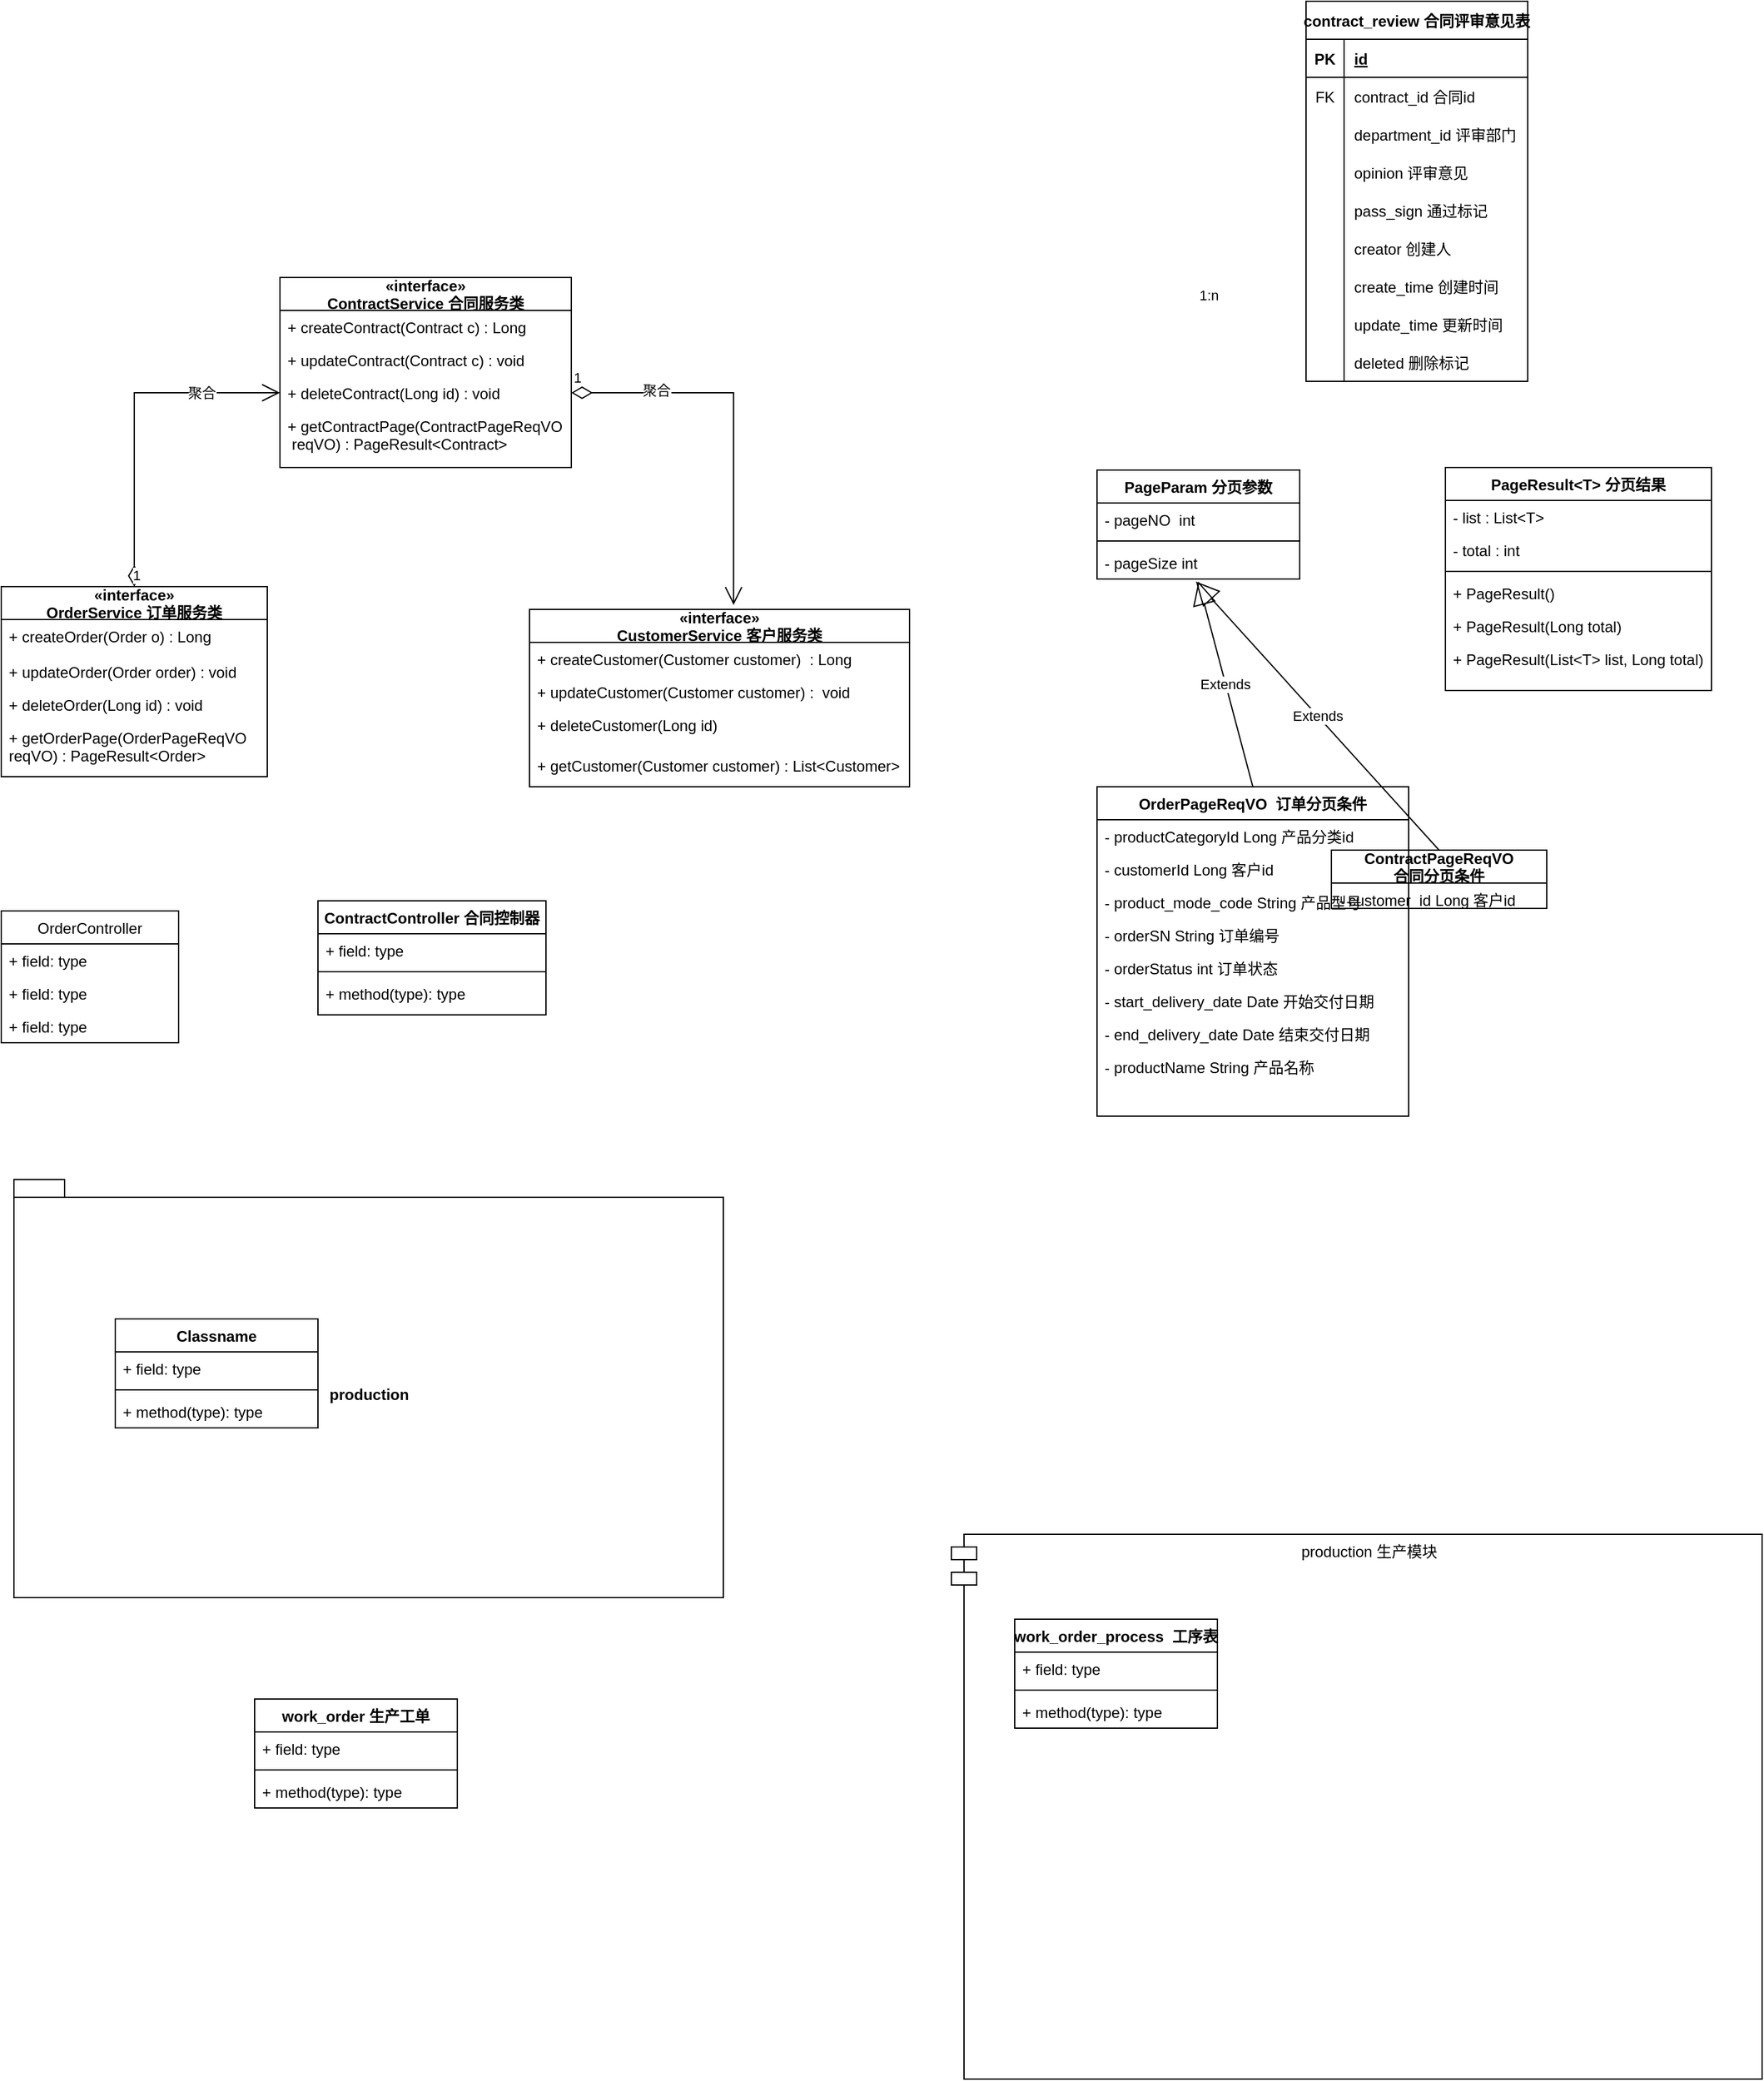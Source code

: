 <mxfile version="18.0.3" type="github">
  <diagram id="C5RBs43oDa-KdzZeNtuy" name="Page-1">
    <mxGraphModel dx="1422" dy="1875" grid="1" gridSize="10" guides="1" tooltips="1" connect="1" arrows="1" fold="1" page="1" pageScale="1" pageWidth="827" pageHeight="1169" math="0" shadow="0">
      <root>
        <mxCell id="WIyWlLk6GJQsqaUBKTNV-0" />
        <mxCell id="WIyWlLk6GJQsqaUBKTNV-1" parent="WIyWlLk6GJQsqaUBKTNV-0" />
        <mxCell id="YY6VJkAt92vqZQemVGtr-8" value="«interface»&#xa;OrderService 订单服务类" style="swimlane;fontStyle=1;childLayout=stackLayout;horizontal=1;startSize=26;fillColor=none;horizontalStack=0;resizeParent=1;resizeParentMax=0;resizeLast=0;collapsible=1;marginBottom=0;" parent="WIyWlLk6GJQsqaUBKTNV-1" vertex="1">
          <mxGeometry x="140" y="282" width="210" height="150" as="geometry" />
        </mxCell>
        <mxCell id="YY6VJkAt92vqZQemVGtr-11" value="+ createOrder(Order o) : Long" style="text;strokeColor=none;fillColor=none;align=left;verticalAlign=top;spacingLeft=4;spacingRight=4;overflow=hidden;rotatable=0;points=[[0,0.5],[1,0.5]];portConstraint=eastwest;" parent="YY6VJkAt92vqZQemVGtr-8" vertex="1">
          <mxGeometry y="26" width="210" height="28" as="geometry" />
        </mxCell>
        <mxCell id="YY6VJkAt92vqZQemVGtr-53" value="+ updateOrder(Order order) : void" style="text;strokeColor=none;fillColor=none;align=left;verticalAlign=top;spacingLeft=4;spacingRight=4;overflow=hidden;rotatable=0;points=[[0,0.5],[1,0.5]];portConstraint=eastwest;" parent="YY6VJkAt92vqZQemVGtr-8" vertex="1">
          <mxGeometry y="54" width="210" height="26" as="geometry" />
        </mxCell>
        <mxCell id="YY6VJkAt92vqZQemVGtr-56" value="+ deleteOrder(Long id) : void" style="text;strokeColor=none;fillColor=none;align=left;verticalAlign=top;spacingLeft=4;spacingRight=4;overflow=hidden;rotatable=0;points=[[0,0.5],[1,0.5]];portConstraint=eastwest;" parent="YY6VJkAt92vqZQemVGtr-8" vertex="1">
          <mxGeometry y="80" width="210" height="26" as="geometry" />
        </mxCell>
        <mxCell id="YY6VJkAt92vqZQemVGtr-66" value="+ getOrderPage(OrderPageReqVO &#xa;reqVO) : PageResult&lt;Order&gt;" style="text;strokeColor=none;fillColor=none;align=left;verticalAlign=top;spacingLeft=4;spacingRight=4;overflow=hidden;rotatable=0;points=[[0,0.5],[1,0.5]];portConstraint=eastwest;" parent="YY6VJkAt92vqZQemVGtr-8" vertex="1">
          <mxGeometry y="106" width="210" height="44" as="geometry" />
        </mxCell>
        <mxCell id="YY6VJkAt92vqZQemVGtr-28" value="PageParam 分页参数" style="swimlane;fontStyle=1;align=center;verticalAlign=top;childLayout=stackLayout;horizontal=1;startSize=26;horizontalStack=0;resizeParent=1;resizeParentMax=0;resizeLast=0;collapsible=1;marginBottom=0;" parent="WIyWlLk6GJQsqaUBKTNV-1" vertex="1">
          <mxGeometry x="1005" y="190" width="160" height="86" as="geometry" />
        </mxCell>
        <mxCell id="YY6VJkAt92vqZQemVGtr-29" value="- pageNO  int" style="text;strokeColor=none;fillColor=none;align=left;verticalAlign=top;spacingLeft=4;spacingRight=4;overflow=hidden;rotatable=0;points=[[0,0.5],[1,0.5]];portConstraint=eastwest;" parent="YY6VJkAt92vqZQemVGtr-28" vertex="1">
          <mxGeometry y="26" width="160" height="26" as="geometry" />
        </mxCell>
        <mxCell id="YY6VJkAt92vqZQemVGtr-30" value="" style="line;strokeWidth=1;fillColor=none;align=left;verticalAlign=middle;spacingTop=-1;spacingLeft=3;spacingRight=3;rotatable=0;labelPosition=right;points=[];portConstraint=eastwest;" parent="YY6VJkAt92vqZQemVGtr-28" vertex="1">
          <mxGeometry y="52" width="160" height="8" as="geometry" />
        </mxCell>
        <mxCell id="YY6VJkAt92vqZQemVGtr-31" value="- pageSize int" style="text;strokeColor=none;fillColor=none;align=left;verticalAlign=top;spacingLeft=4;spacingRight=4;overflow=hidden;rotatable=0;points=[[0,0.5],[1,0.5]];portConstraint=eastwest;" parent="YY6VJkAt92vqZQemVGtr-28" vertex="1">
          <mxGeometry y="60" width="160" height="26" as="geometry" />
        </mxCell>
        <mxCell id="YY6VJkAt92vqZQemVGtr-34" value="" style="text;strokeColor=none;fillColor=none;align=left;verticalAlign=middle;spacingTop=-1;spacingLeft=4;spacingRight=4;rotatable=0;labelPosition=right;points=[];portConstraint=eastwest;" parent="WIyWlLk6GJQsqaUBKTNV-1" vertex="1">
          <mxGeometry x="950" y="350" width="20" height="14" as="geometry" />
        </mxCell>
        <mxCell id="YY6VJkAt92vqZQemVGtr-62" value="«interface»&#xa;ContractService 合同服务类" style="swimlane;fontStyle=1;childLayout=stackLayout;horizontal=1;startSize=26;fillColor=none;horizontalStack=0;resizeParent=1;resizeParentMax=0;resizeLast=0;collapsible=1;marginBottom=0;" parent="WIyWlLk6GJQsqaUBKTNV-1" vertex="1">
          <mxGeometry x="360" y="38" width="230" height="150" as="geometry" />
        </mxCell>
        <mxCell id="YY6VJkAt92vqZQemVGtr-63" value="+ createContract(Contract c) : Long" style="text;strokeColor=none;fillColor=none;align=left;verticalAlign=top;spacingLeft=4;spacingRight=4;overflow=hidden;rotatable=0;points=[[0,0.5],[1,0.5]];portConstraint=eastwest;" parent="YY6VJkAt92vqZQemVGtr-62" vertex="1">
          <mxGeometry y="26" width="230" height="26" as="geometry" />
        </mxCell>
        <mxCell id="YY6VJkAt92vqZQemVGtr-64" value="+ updateContract(Contract c) : void" style="text;strokeColor=none;fillColor=none;align=left;verticalAlign=top;spacingLeft=4;spacingRight=4;overflow=hidden;rotatable=0;points=[[0,0.5],[1,0.5]];portConstraint=eastwest;" parent="YY6VJkAt92vqZQemVGtr-62" vertex="1">
          <mxGeometry y="52" width="230" height="26" as="geometry" />
        </mxCell>
        <mxCell id="YY6VJkAt92vqZQemVGtr-101" value="+ deleteContract(Long id) : void" style="text;strokeColor=none;fillColor=none;align=left;verticalAlign=top;spacingLeft=4;spacingRight=4;overflow=hidden;rotatable=0;points=[[0,0.5],[1,0.5]];portConstraint=eastwest;" parent="YY6VJkAt92vqZQemVGtr-62" vertex="1">
          <mxGeometry y="78" width="230" height="26" as="geometry" />
        </mxCell>
        <mxCell id="YY6VJkAt92vqZQemVGtr-65" value="+ getContractPage(ContractPageReqVO&#xa; reqVO) : PageResult&lt;Contract&gt;" style="text;strokeColor=none;fillColor=none;align=left;verticalAlign=top;spacingLeft=4;spacingRight=4;overflow=hidden;rotatable=0;points=[[0,0.5],[1,0.5]];portConstraint=eastwest;" parent="YY6VJkAt92vqZQemVGtr-62" vertex="1">
          <mxGeometry y="104" width="230" height="46" as="geometry" />
        </mxCell>
        <mxCell id="YY6VJkAt92vqZQemVGtr-67" value="OrderPageReqVO  订单分页条件" style="swimlane;fontStyle=1;childLayout=stackLayout;horizontal=1;startSize=26;fillColor=none;horizontalStack=0;resizeParent=1;resizeParentMax=0;resizeLast=0;collapsible=1;marginBottom=0;" parent="WIyWlLk6GJQsqaUBKTNV-1" vertex="1">
          <mxGeometry x="1005" y="440" width="246" height="260" as="geometry" />
        </mxCell>
        <mxCell id="YY6VJkAt92vqZQemVGtr-68" value="- productCategoryId Long 产品分类id" style="text;strokeColor=none;fillColor=none;align=left;verticalAlign=top;spacingLeft=4;spacingRight=4;overflow=hidden;rotatable=0;points=[[0,0.5],[1,0.5]];portConstraint=eastwest;" parent="YY6VJkAt92vqZQemVGtr-67" vertex="1">
          <mxGeometry y="26" width="246" height="26" as="geometry" />
        </mxCell>
        <mxCell id="YY6VJkAt92vqZQemVGtr-69" value="- customerId Long 客户id" style="text;strokeColor=none;fillColor=none;align=left;verticalAlign=top;spacingLeft=4;spacingRight=4;overflow=hidden;rotatable=0;points=[[0,0.5],[1,0.5]];portConstraint=eastwest;" parent="YY6VJkAt92vqZQemVGtr-67" vertex="1">
          <mxGeometry y="52" width="246" height="26" as="geometry" />
        </mxCell>
        <mxCell id="YY6VJkAt92vqZQemVGtr-73" value="- product_mode_code String 产品型号" style="text;strokeColor=none;fillColor=none;align=left;verticalAlign=top;spacingLeft=4;spacingRight=4;overflow=hidden;rotatable=0;points=[[0,0.5],[1,0.5]];portConstraint=eastwest;" parent="YY6VJkAt92vqZQemVGtr-67" vertex="1">
          <mxGeometry y="78" width="246" height="26" as="geometry" />
        </mxCell>
        <mxCell id="YY6VJkAt92vqZQemVGtr-74" value="- orderSN String 订单编号" style="text;strokeColor=none;fillColor=none;align=left;verticalAlign=top;spacingLeft=4;spacingRight=4;overflow=hidden;rotatable=0;points=[[0,0.5],[1,0.5]];portConstraint=eastwest;" parent="YY6VJkAt92vqZQemVGtr-67" vertex="1">
          <mxGeometry y="104" width="246" height="26" as="geometry" />
        </mxCell>
        <mxCell id="YY6VJkAt92vqZQemVGtr-75" value="- orderStatus int 订单状态" style="text;strokeColor=none;fillColor=none;align=left;verticalAlign=top;spacingLeft=4;spacingRight=4;overflow=hidden;rotatable=0;points=[[0,0.5],[1,0.5]];portConstraint=eastwest;" parent="YY6VJkAt92vqZQemVGtr-67" vertex="1">
          <mxGeometry y="130" width="246" height="26" as="geometry" />
        </mxCell>
        <mxCell id="YY6VJkAt92vqZQemVGtr-76" value="- start_delivery_date Date 开始交付日期" style="text;strokeColor=none;fillColor=none;align=left;verticalAlign=top;spacingLeft=4;spacingRight=4;overflow=hidden;rotatable=0;points=[[0,0.5],[1,0.5]];portConstraint=eastwest;" parent="YY6VJkAt92vqZQemVGtr-67" vertex="1">
          <mxGeometry y="156" width="246" height="26" as="geometry" />
        </mxCell>
        <mxCell id="YY6VJkAt92vqZQemVGtr-77" value="- end_delivery_date Date 结束交付日期" style="text;strokeColor=none;fillColor=none;align=left;verticalAlign=top;spacingLeft=4;spacingRight=4;overflow=hidden;rotatable=0;points=[[0,0.5],[1,0.5]];portConstraint=eastwest;" parent="YY6VJkAt92vqZQemVGtr-67" vertex="1">
          <mxGeometry y="182" width="246" height="26" as="geometry" />
        </mxCell>
        <mxCell id="YY6VJkAt92vqZQemVGtr-70" value="- productName String 产品名称" style="text;strokeColor=none;fillColor=none;align=left;verticalAlign=top;spacingLeft=4;spacingRight=4;overflow=hidden;rotatable=0;points=[[0,0.5],[1,0.5]];portConstraint=eastwest;" parent="YY6VJkAt92vqZQemVGtr-67" vertex="1">
          <mxGeometry y="208" width="246" height="52" as="geometry" />
        </mxCell>
        <mxCell id="YY6VJkAt92vqZQemVGtr-71" value="Extends" style="endArrow=block;endSize=16;endFill=0;html=1;rounded=0;entryX=0.5;entryY=1.077;entryDx=0;entryDy=0;entryPerimeter=0;exitX=0.5;exitY=0;exitDx=0;exitDy=0;" parent="WIyWlLk6GJQsqaUBKTNV-1" source="YY6VJkAt92vqZQemVGtr-67" target="YY6VJkAt92vqZQemVGtr-31" edge="1">
          <mxGeometry width="160" relative="1" as="geometry">
            <mxPoint x="860" y="530" as="sourcePoint" />
            <mxPoint x="1020" y="530" as="targetPoint" />
          </mxGeometry>
        </mxCell>
        <mxCell id="YY6VJkAt92vqZQemVGtr-82" value="PageResult&lt;T&gt; 分页结果" style="swimlane;fontStyle=1;align=center;verticalAlign=top;childLayout=stackLayout;horizontal=1;startSize=26;horizontalStack=0;resizeParent=1;resizeParentMax=0;resizeLast=0;collapsible=1;marginBottom=0;" parent="WIyWlLk6GJQsqaUBKTNV-1" vertex="1">
          <mxGeometry x="1280" y="188" width="210" height="176" as="geometry" />
        </mxCell>
        <mxCell id="YY6VJkAt92vqZQemVGtr-83" value="- list : List&lt;T&gt;" style="text;strokeColor=none;fillColor=none;align=left;verticalAlign=top;spacingLeft=4;spacingRight=4;overflow=hidden;rotatable=0;points=[[0,0.5],[1,0.5]];portConstraint=eastwest;" parent="YY6VJkAt92vqZQemVGtr-82" vertex="1">
          <mxGeometry y="26" width="210" height="26" as="geometry" />
        </mxCell>
        <mxCell id="YY6VJkAt92vqZQemVGtr-86" value="- total : int" style="text;strokeColor=none;fillColor=none;align=left;verticalAlign=top;spacingLeft=4;spacingRight=4;overflow=hidden;rotatable=0;points=[[0,0.5],[1,0.5]];portConstraint=eastwest;" parent="YY6VJkAt92vqZQemVGtr-82" vertex="1">
          <mxGeometry y="52" width="210" height="26" as="geometry" />
        </mxCell>
        <mxCell id="YY6VJkAt92vqZQemVGtr-84" value="" style="line;strokeWidth=1;fillColor=none;align=left;verticalAlign=middle;spacingTop=-1;spacingLeft=3;spacingRight=3;rotatable=0;labelPosition=right;points=[];portConstraint=eastwest;" parent="YY6VJkAt92vqZQemVGtr-82" vertex="1">
          <mxGeometry y="78" width="210" height="8" as="geometry" />
        </mxCell>
        <mxCell id="YY6VJkAt92vqZQemVGtr-85" value="+ PageResult() " style="text;strokeColor=none;fillColor=none;align=left;verticalAlign=top;spacingLeft=4;spacingRight=4;overflow=hidden;rotatable=0;points=[[0,0.5],[1,0.5]];portConstraint=eastwest;" parent="YY6VJkAt92vqZQemVGtr-82" vertex="1">
          <mxGeometry y="86" width="210" height="26" as="geometry" />
        </mxCell>
        <mxCell id="YY6VJkAt92vqZQemVGtr-88" value="+ PageResult(Long total)" style="text;strokeColor=none;fillColor=none;align=left;verticalAlign=top;spacingLeft=4;spacingRight=4;overflow=hidden;rotatable=0;points=[[0,0.5],[1,0.5]];portConstraint=eastwest;" parent="YY6VJkAt92vqZQemVGtr-82" vertex="1">
          <mxGeometry y="112" width="210" height="26" as="geometry" />
        </mxCell>
        <mxCell id="YY6VJkAt92vqZQemVGtr-87" value="+ PageResult(List&lt;T&gt; list, Long total)" style="text;strokeColor=none;fillColor=none;align=left;verticalAlign=top;spacingLeft=4;spacingRight=4;overflow=hidden;rotatable=0;points=[[0,0.5],[1,0.5]];portConstraint=eastwest;" parent="YY6VJkAt92vqZQemVGtr-82" vertex="1">
          <mxGeometry y="138" width="210" height="38" as="geometry" />
        </mxCell>
        <mxCell id="YY6VJkAt92vqZQemVGtr-97" value="«interface»&#xa;CustomerService 客户服务类" style="swimlane;fontStyle=1;childLayout=stackLayout;horizontal=1;startSize=26;fillColor=none;horizontalStack=0;resizeParent=1;resizeParentMax=0;resizeLast=0;collapsible=1;marginBottom=0;" parent="WIyWlLk6GJQsqaUBKTNV-1" vertex="1">
          <mxGeometry x="557" y="300" width="300" height="140" as="geometry" />
        </mxCell>
        <mxCell id="YY6VJkAt92vqZQemVGtr-98" value="+ createCustomer(Customer customer)  : Long" style="text;strokeColor=none;fillColor=none;align=left;verticalAlign=top;spacingLeft=4;spacingRight=4;overflow=hidden;rotatable=0;points=[[0,0.5],[1,0.5]];portConstraint=eastwest;" parent="YY6VJkAt92vqZQemVGtr-97" vertex="1">
          <mxGeometry y="26" width="300" height="26" as="geometry" />
        </mxCell>
        <mxCell id="YY6VJkAt92vqZQemVGtr-99" value="+ updateCustomer(Customer customer) :  void" style="text;strokeColor=none;fillColor=none;align=left;verticalAlign=top;spacingLeft=4;spacingRight=4;overflow=hidden;rotatable=0;points=[[0,0.5],[1,0.5]];portConstraint=eastwest;" parent="YY6VJkAt92vqZQemVGtr-97" vertex="1">
          <mxGeometry y="52" width="300" height="26" as="geometry" />
        </mxCell>
        <mxCell id="YY6VJkAt92vqZQemVGtr-100" value="+ deleteCustomer(Long id)" style="text;strokeColor=none;fillColor=none;align=left;verticalAlign=top;spacingLeft=4;spacingRight=4;overflow=hidden;rotatable=0;points=[[0,0.5],[1,0.5]];portConstraint=eastwest;" parent="YY6VJkAt92vqZQemVGtr-97" vertex="1">
          <mxGeometry y="78" width="300" height="32" as="geometry" />
        </mxCell>
        <mxCell id="YY6VJkAt92vqZQemVGtr-102" value="+ getCustomer(Customer customer) : List&lt;Customer&gt;" style="text;strokeColor=none;fillColor=none;align=left;verticalAlign=top;spacingLeft=4;spacingRight=4;overflow=hidden;rotatable=0;points=[[0,0.5],[1,0.5]];portConstraint=eastwest;" parent="YY6VJkAt92vqZQemVGtr-97" vertex="1">
          <mxGeometry y="110" width="300" height="30" as="geometry" />
        </mxCell>
        <mxCell id="YY6VJkAt92vqZQemVGtr-104" value="ContractPageReqVO &#xa;合同分页条件" style="swimlane;fontStyle=1;childLayout=stackLayout;horizontal=1;startSize=26;fillColor=none;horizontalStack=0;resizeParent=1;resizeParentMax=0;resizeLast=0;collapsible=1;marginBottom=0;" parent="WIyWlLk6GJQsqaUBKTNV-1" vertex="1">
          <mxGeometry x="1190" y="490" width="170" height="46" as="geometry" />
        </mxCell>
        <mxCell id="YY6VJkAt92vqZQemVGtr-105" value="- customer_id Long 客户id" style="text;strokeColor=none;fillColor=none;align=left;verticalAlign=top;spacingLeft=4;spacingRight=4;overflow=hidden;rotatable=0;points=[[0,0.5],[1,0.5]];portConstraint=eastwest;" parent="YY6VJkAt92vqZQemVGtr-104" vertex="1">
          <mxGeometry y="26" width="170" height="20" as="geometry" />
        </mxCell>
        <mxCell id="YY6VJkAt92vqZQemVGtr-108" value="Extends" style="endArrow=block;endSize=16;endFill=0;html=1;rounded=0;entryX=0.488;entryY=1.077;entryDx=0;entryDy=0;entryPerimeter=0;exitX=0.5;exitY=0;exitDx=0;exitDy=0;" parent="WIyWlLk6GJQsqaUBKTNV-1" source="YY6VJkAt92vqZQemVGtr-104" target="YY6VJkAt92vqZQemVGtr-31" edge="1">
          <mxGeometry width="160" relative="1" as="geometry">
            <mxPoint x="890" y="500" as="sourcePoint" />
            <mxPoint x="1136" y="388.002" as="targetPoint" />
          </mxGeometry>
        </mxCell>
        <mxCell id="YY6VJkAt92vqZQemVGtr-117" value="1" style="endArrow=open;html=1;endSize=12;startArrow=diamondThin;startSize=14;startFill=0;edgeStyle=orthogonalEdgeStyle;align=left;verticalAlign=bottom;rounded=0;entryX=0;entryY=0.5;entryDx=0;entryDy=0;exitX=0.5;exitY=0;exitDx=0;exitDy=0;" parent="WIyWlLk6GJQsqaUBKTNV-1" source="YY6VJkAt92vqZQemVGtr-8" target="YY6VJkAt92vqZQemVGtr-101" edge="1">
          <mxGeometry x="-1" y="3" relative="1" as="geometry">
            <mxPoint x="340" y="470" as="sourcePoint" />
            <mxPoint x="470" y="350" as="targetPoint" />
          </mxGeometry>
        </mxCell>
        <mxCell id="YY6VJkAt92vqZQemVGtr-129" value="聚合" style="edgeLabel;html=1;align=center;verticalAlign=middle;resizable=0;points=[];" parent="YY6VJkAt92vqZQemVGtr-117" vertex="1" connectable="0">
          <mxGeometry x="0.679" relative="1" as="geometry">
            <mxPoint x="-19" as="offset" />
          </mxGeometry>
        </mxCell>
        <mxCell id="YY6VJkAt92vqZQemVGtr-127" value="1" style="endArrow=open;html=1;endSize=12;startArrow=diamondThin;startSize=14;startFill=0;edgeStyle=orthogonalEdgeStyle;align=left;verticalAlign=bottom;rounded=0;exitX=1;exitY=0.5;exitDx=0;exitDy=0;entryX=0.537;entryY=-0.025;entryDx=0;entryDy=0;entryPerimeter=0;" parent="WIyWlLk6GJQsqaUBKTNV-1" source="YY6VJkAt92vqZQemVGtr-101" target="YY6VJkAt92vqZQemVGtr-97" edge="1">
          <mxGeometry x="-1" y="3" relative="1" as="geometry">
            <mxPoint x="580" y="250" as="sourcePoint" />
            <mxPoint x="740" y="250" as="targetPoint" />
          </mxGeometry>
        </mxCell>
        <mxCell id="YY6VJkAt92vqZQemVGtr-130" value="聚合" style="edgeLabel;html=1;align=center;verticalAlign=middle;resizable=0;points=[];" parent="YY6VJkAt92vqZQemVGtr-127" vertex="1" connectable="0">
          <mxGeometry x="-0.471" y="2" relative="1" as="geometry">
            <mxPoint x="-11" as="offset" />
          </mxGeometry>
        </mxCell>
        <mxCell id="YY6VJkAt92vqZQemVGtr-131" value="OrderController" style="swimlane;fontStyle=0;childLayout=stackLayout;horizontal=1;startSize=26;fillColor=none;horizontalStack=0;resizeParent=1;resizeParentMax=0;resizeLast=0;collapsible=1;marginBottom=0;" parent="WIyWlLk6GJQsqaUBKTNV-1" vertex="1">
          <mxGeometry x="140" y="538" width="140" height="104" as="geometry" />
        </mxCell>
        <mxCell id="YY6VJkAt92vqZQemVGtr-132" value="+ field: type" style="text;strokeColor=none;fillColor=none;align=left;verticalAlign=top;spacingLeft=4;spacingRight=4;overflow=hidden;rotatable=0;points=[[0,0.5],[1,0.5]];portConstraint=eastwest;" parent="YY6VJkAt92vqZQemVGtr-131" vertex="1">
          <mxGeometry y="26" width="140" height="26" as="geometry" />
        </mxCell>
        <mxCell id="YY6VJkAt92vqZQemVGtr-133" value="+ field: type" style="text;strokeColor=none;fillColor=none;align=left;verticalAlign=top;spacingLeft=4;spacingRight=4;overflow=hidden;rotatable=0;points=[[0,0.5],[1,0.5]];portConstraint=eastwest;" parent="YY6VJkAt92vqZQemVGtr-131" vertex="1">
          <mxGeometry y="52" width="140" height="26" as="geometry" />
        </mxCell>
        <mxCell id="YY6VJkAt92vqZQemVGtr-134" value="+ field: type" style="text;strokeColor=none;fillColor=none;align=left;verticalAlign=top;spacingLeft=4;spacingRight=4;overflow=hidden;rotatable=0;points=[[0,0.5],[1,0.5]];portConstraint=eastwest;" parent="YY6VJkAt92vqZQemVGtr-131" vertex="1">
          <mxGeometry y="78" width="140" height="26" as="geometry" />
        </mxCell>
        <mxCell id="YY6VJkAt92vqZQemVGtr-135" value="ContractController 合同控制器" style="swimlane;fontStyle=1;align=center;verticalAlign=top;childLayout=stackLayout;horizontal=1;startSize=26;horizontalStack=0;resizeParent=1;resizeParentMax=0;resizeLast=0;collapsible=1;marginBottom=0;" parent="WIyWlLk6GJQsqaUBKTNV-1" vertex="1">
          <mxGeometry x="390" y="530" width="180" height="90" as="geometry" />
        </mxCell>
        <mxCell id="YY6VJkAt92vqZQemVGtr-136" value="+ field: type" style="text;strokeColor=none;fillColor=none;align=left;verticalAlign=top;spacingLeft=4;spacingRight=4;overflow=hidden;rotatable=0;points=[[0,0.5],[1,0.5]];portConstraint=eastwest;" parent="YY6VJkAt92vqZQemVGtr-135" vertex="1">
          <mxGeometry y="26" width="180" height="26" as="geometry" />
        </mxCell>
        <mxCell id="YY6VJkAt92vqZQemVGtr-137" value="" style="line;strokeWidth=1;fillColor=none;align=left;verticalAlign=middle;spacingTop=-1;spacingLeft=3;spacingRight=3;rotatable=0;labelPosition=right;points=[];portConstraint=eastwest;" parent="YY6VJkAt92vqZQemVGtr-135" vertex="1">
          <mxGeometry y="52" width="180" height="8" as="geometry" />
        </mxCell>
        <mxCell id="YY6VJkAt92vqZQemVGtr-138" value="+ method(type): type" style="text;strokeColor=none;fillColor=none;align=left;verticalAlign=top;spacingLeft=4;spacingRight=4;overflow=hidden;rotatable=0;points=[[0,0.5],[1,0.5]];portConstraint=eastwest;" parent="YY6VJkAt92vqZQemVGtr-135" vertex="1">
          <mxGeometry y="60" width="180" height="30" as="geometry" />
        </mxCell>
        <mxCell id="YY6VJkAt92vqZQemVGtr-139" value="production" style="shape=folder;fontStyle=1;spacingTop=10;tabWidth=40;tabHeight=14;tabPosition=left;html=1;" parent="WIyWlLk6GJQsqaUBKTNV-1" vertex="1">
          <mxGeometry x="150" y="750" width="560" height="330" as="geometry" />
        </mxCell>
        <mxCell id="YY6VJkAt92vqZQemVGtr-140" value="Classname" style="swimlane;fontStyle=1;align=center;verticalAlign=top;childLayout=stackLayout;horizontal=1;startSize=26;horizontalStack=0;resizeParent=1;resizeParentMax=0;resizeLast=0;collapsible=1;marginBottom=0;" parent="WIyWlLk6GJQsqaUBKTNV-1" vertex="1">
          <mxGeometry x="230" y="860" width="160" height="86" as="geometry" />
        </mxCell>
        <mxCell id="YY6VJkAt92vqZQemVGtr-141" value="+ field: type" style="text;strokeColor=none;fillColor=none;align=left;verticalAlign=top;spacingLeft=4;spacingRight=4;overflow=hidden;rotatable=0;points=[[0,0.5],[1,0.5]];portConstraint=eastwest;" parent="YY6VJkAt92vqZQemVGtr-140" vertex="1">
          <mxGeometry y="26" width="160" height="26" as="geometry" />
        </mxCell>
        <mxCell id="YY6VJkAt92vqZQemVGtr-142" value="" style="line;strokeWidth=1;fillColor=none;align=left;verticalAlign=middle;spacingTop=-1;spacingLeft=3;spacingRight=3;rotatable=0;labelPosition=right;points=[];portConstraint=eastwest;" parent="YY6VJkAt92vqZQemVGtr-140" vertex="1">
          <mxGeometry y="52" width="160" height="8" as="geometry" />
        </mxCell>
        <mxCell id="YY6VJkAt92vqZQemVGtr-143" value="+ method(type): type" style="text;strokeColor=none;fillColor=none;align=left;verticalAlign=top;spacingLeft=4;spacingRight=4;overflow=hidden;rotatable=0;points=[[0,0.5],[1,0.5]];portConstraint=eastwest;" parent="YY6VJkAt92vqZQemVGtr-140" vertex="1">
          <mxGeometry y="60" width="160" height="26" as="geometry" />
        </mxCell>
        <mxCell id="YY6VJkAt92vqZQemVGtr-144" value="production 生产模块" style="shape=module;align=left;spacingLeft=20;align=center;verticalAlign=top;" parent="WIyWlLk6GJQsqaUBKTNV-1" vertex="1">
          <mxGeometry x="890" y="1030" width="640" height="430" as="geometry" />
        </mxCell>
        <mxCell id="YY6VJkAt92vqZQemVGtr-145" value="work_order 生产工单" style="swimlane;fontStyle=1;align=center;verticalAlign=top;childLayout=stackLayout;horizontal=1;startSize=26;horizontalStack=0;resizeParent=1;resizeParentMax=0;resizeLast=0;collapsible=1;marginBottom=0;" parent="WIyWlLk6GJQsqaUBKTNV-1" vertex="1">
          <mxGeometry x="340" y="1160" width="160" height="86" as="geometry" />
        </mxCell>
        <mxCell id="YY6VJkAt92vqZQemVGtr-146" value="+ field: type" style="text;strokeColor=none;fillColor=none;align=left;verticalAlign=top;spacingLeft=4;spacingRight=4;overflow=hidden;rotatable=0;points=[[0,0.5],[1,0.5]];portConstraint=eastwest;" parent="YY6VJkAt92vqZQemVGtr-145" vertex="1">
          <mxGeometry y="26" width="160" height="26" as="geometry" />
        </mxCell>
        <mxCell id="YY6VJkAt92vqZQemVGtr-147" value="" style="line;strokeWidth=1;fillColor=none;align=left;verticalAlign=middle;spacingTop=-1;spacingLeft=3;spacingRight=3;rotatable=0;labelPosition=right;points=[];portConstraint=eastwest;" parent="YY6VJkAt92vqZQemVGtr-145" vertex="1">
          <mxGeometry y="52" width="160" height="8" as="geometry" />
        </mxCell>
        <mxCell id="YY6VJkAt92vqZQemVGtr-148" value="+ method(type): type" style="text;strokeColor=none;fillColor=none;align=left;verticalAlign=top;spacingLeft=4;spacingRight=4;overflow=hidden;rotatable=0;points=[[0,0.5],[1,0.5]];portConstraint=eastwest;" parent="YY6VJkAt92vqZQemVGtr-145" vertex="1">
          <mxGeometry y="60" width="160" height="26" as="geometry" />
        </mxCell>
        <mxCell id="YY6VJkAt92vqZQemVGtr-149" value="work_order_process  工序表" style="swimlane;fontStyle=1;align=center;verticalAlign=top;childLayout=stackLayout;horizontal=1;startSize=26;horizontalStack=0;resizeParent=1;resizeParentMax=0;resizeLast=0;collapsible=1;marginBottom=0;" parent="WIyWlLk6GJQsqaUBKTNV-1" vertex="1">
          <mxGeometry x="940" y="1097" width="160" height="86" as="geometry" />
        </mxCell>
        <mxCell id="YY6VJkAt92vqZQemVGtr-150" value="+ field: type" style="text;strokeColor=none;fillColor=none;align=left;verticalAlign=top;spacingLeft=4;spacingRight=4;overflow=hidden;rotatable=0;points=[[0,0.5],[1,0.5]];portConstraint=eastwest;" parent="YY6VJkAt92vqZQemVGtr-149" vertex="1">
          <mxGeometry y="26" width="160" height="26" as="geometry" />
        </mxCell>
        <mxCell id="YY6VJkAt92vqZQemVGtr-151" value="" style="line;strokeWidth=1;fillColor=none;align=left;verticalAlign=middle;spacingTop=-1;spacingLeft=3;spacingRight=3;rotatable=0;labelPosition=right;points=[];portConstraint=eastwest;" parent="YY6VJkAt92vqZQemVGtr-149" vertex="1">
          <mxGeometry y="52" width="160" height="8" as="geometry" />
        </mxCell>
        <mxCell id="YY6VJkAt92vqZQemVGtr-152" value="+ method(type): type" style="text;strokeColor=none;fillColor=none;align=left;verticalAlign=top;spacingLeft=4;spacingRight=4;overflow=hidden;rotatable=0;points=[[0,0.5],[1,0.5]];portConstraint=eastwest;" parent="YY6VJkAt92vqZQemVGtr-149" vertex="1">
          <mxGeometry y="60" width="160" height="26" as="geometry" />
        </mxCell>
        <mxCell id="dYzAn792i9KGvkwBZztl-0" value="contract_review 合同评审意见表" style="shape=table;startSize=30;container=1;collapsible=1;childLayout=tableLayout;fixedRows=1;rowLines=0;fontStyle=1;align=center;resizeLast=1;" vertex="1" parent="WIyWlLk6GJQsqaUBKTNV-1">
          <mxGeometry x="1170" y="-180" width="175" height="300" as="geometry" />
        </mxCell>
        <mxCell id="dYzAn792i9KGvkwBZztl-1" value="" style="shape=tableRow;horizontal=0;startSize=0;swimlaneHead=0;swimlaneBody=0;fillColor=none;collapsible=0;dropTarget=0;points=[[0,0.5],[1,0.5]];portConstraint=eastwest;top=0;left=0;right=0;bottom=1;" vertex="1" parent="dYzAn792i9KGvkwBZztl-0">
          <mxGeometry y="30" width="175" height="30" as="geometry" />
        </mxCell>
        <mxCell id="dYzAn792i9KGvkwBZztl-2" value="PK" style="shape=partialRectangle;connectable=0;fillColor=none;top=0;left=0;bottom=0;right=0;fontStyle=1;overflow=hidden;" vertex="1" parent="dYzAn792i9KGvkwBZztl-1">
          <mxGeometry width="30" height="30" as="geometry">
            <mxRectangle width="30" height="30" as="alternateBounds" />
          </mxGeometry>
        </mxCell>
        <mxCell id="dYzAn792i9KGvkwBZztl-3" value="id" style="shape=partialRectangle;connectable=0;fillColor=none;top=0;left=0;bottom=0;right=0;align=left;spacingLeft=6;fontStyle=5;overflow=hidden;" vertex="1" parent="dYzAn792i9KGvkwBZztl-1">
          <mxGeometry x="30" width="145" height="30" as="geometry">
            <mxRectangle width="145" height="30" as="alternateBounds" />
          </mxGeometry>
        </mxCell>
        <mxCell id="dYzAn792i9KGvkwBZztl-4" value="" style="shape=tableRow;horizontal=0;startSize=0;swimlaneHead=0;swimlaneBody=0;fillColor=none;collapsible=0;dropTarget=0;points=[[0,0.5],[1,0.5]];portConstraint=eastwest;top=0;left=0;right=0;bottom=0;" vertex="1" parent="dYzAn792i9KGvkwBZztl-0">
          <mxGeometry y="60" width="175" height="30" as="geometry" />
        </mxCell>
        <mxCell id="dYzAn792i9KGvkwBZztl-5" value="FK" style="shape=partialRectangle;connectable=0;fillColor=none;top=0;left=0;bottom=0;right=0;fontStyle=0;overflow=hidden;" vertex="1" parent="dYzAn792i9KGvkwBZztl-4">
          <mxGeometry width="30" height="30" as="geometry">
            <mxRectangle width="30" height="30" as="alternateBounds" />
          </mxGeometry>
        </mxCell>
        <mxCell id="dYzAn792i9KGvkwBZztl-6" value="contract_id 合同id" style="shape=partialRectangle;connectable=0;fillColor=none;top=0;left=0;bottom=0;right=0;align=left;spacingLeft=6;fontStyle=0;overflow=hidden;" vertex="1" parent="dYzAn792i9KGvkwBZztl-4">
          <mxGeometry x="30" width="145" height="30" as="geometry">
            <mxRectangle width="145" height="30" as="alternateBounds" />
          </mxGeometry>
        </mxCell>
        <mxCell id="dYzAn792i9KGvkwBZztl-7" value="" style="shape=tableRow;horizontal=0;startSize=0;swimlaneHead=0;swimlaneBody=0;fillColor=none;collapsible=0;dropTarget=0;points=[[0,0.5],[1,0.5]];portConstraint=eastwest;top=0;left=0;right=0;bottom=0;" vertex="1" parent="dYzAn792i9KGvkwBZztl-0">
          <mxGeometry y="90" width="175" height="30" as="geometry" />
        </mxCell>
        <mxCell id="dYzAn792i9KGvkwBZztl-8" value="" style="shape=partialRectangle;connectable=0;fillColor=none;top=0;left=0;bottom=0;right=0;editable=1;overflow=hidden;" vertex="1" parent="dYzAn792i9KGvkwBZztl-7">
          <mxGeometry width="30" height="30" as="geometry">
            <mxRectangle width="30" height="30" as="alternateBounds" />
          </mxGeometry>
        </mxCell>
        <mxCell id="dYzAn792i9KGvkwBZztl-9" value="department_id 评审部门" style="shape=partialRectangle;connectable=0;fillColor=none;top=0;left=0;bottom=0;right=0;align=left;spacingLeft=6;overflow=hidden;" vertex="1" parent="dYzAn792i9KGvkwBZztl-7">
          <mxGeometry x="30" width="145" height="30" as="geometry">
            <mxRectangle width="145" height="30" as="alternateBounds" />
          </mxGeometry>
        </mxCell>
        <mxCell id="dYzAn792i9KGvkwBZztl-10" value="" style="shape=tableRow;horizontal=0;startSize=0;swimlaneHead=0;swimlaneBody=0;fillColor=none;collapsible=0;dropTarget=0;points=[[0,0.5],[1,0.5]];portConstraint=eastwest;top=0;left=0;right=0;bottom=0;" vertex="1" parent="dYzAn792i9KGvkwBZztl-0">
          <mxGeometry y="120" width="175" height="30" as="geometry" />
        </mxCell>
        <mxCell id="dYzAn792i9KGvkwBZztl-11" value="" style="shape=partialRectangle;connectable=0;fillColor=none;top=0;left=0;bottom=0;right=0;editable=1;overflow=hidden;" vertex="1" parent="dYzAn792i9KGvkwBZztl-10">
          <mxGeometry width="30" height="30" as="geometry">
            <mxRectangle width="30" height="30" as="alternateBounds" />
          </mxGeometry>
        </mxCell>
        <mxCell id="dYzAn792i9KGvkwBZztl-12" value="opinion 评审意见" style="shape=partialRectangle;connectable=0;fillColor=none;top=0;left=0;bottom=0;right=0;align=left;spacingLeft=6;overflow=hidden;" vertex="1" parent="dYzAn792i9KGvkwBZztl-10">
          <mxGeometry x="30" width="145" height="30" as="geometry">
            <mxRectangle width="145" height="30" as="alternateBounds" />
          </mxGeometry>
        </mxCell>
        <mxCell id="dYzAn792i9KGvkwBZztl-13" value="" style="shape=tableRow;horizontal=0;startSize=0;swimlaneHead=0;swimlaneBody=0;fillColor=none;collapsible=0;dropTarget=0;points=[[0,0.5],[1,0.5]];portConstraint=eastwest;top=0;left=0;right=0;bottom=0;" vertex="1" parent="dYzAn792i9KGvkwBZztl-0">
          <mxGeometry y="150" width="175" height="30" as="geometry" />
        </mxCell>
        <mxCell id="dYzAn792i9KGvkwBZztl-14" value="" style="shape=partialRectangle;connectable=0;fillColor=none;top=0;left=0;bottom=0;right=0;editable=1;overflow=hidden;" vertex="1" parent="dYzAn792i9KGvkwBZztl-13">
          <mxGeometry width="30" height="30" as="geometry">
            <mxRectangle width="30" height="30" as="alternateBounds" />
          </mxGeometry>
        </mxCell>
        <mxCell id="dYzAn792i9KGvkwBZztl-15" value="pass_sign 通过标记" style="shape=partialRectangle;connectable=0;fillColor=none;top=0;left=0;bottom=0;right=0;align=left;spacingLeft=6;overflow=hidden;" vertex="1" parent="dYzAn792i9KGvkwBZztl-13">
          <mxGeometry x="30" width="145" height="30" as="geometry">
            <mxRectangle width="145" height="30" as="alternateBounds" />
          </mxGeometry>
        </mxCell>
        <mxCell id="dYzAn792i9KGvkwBZztl-16" value="" style="shape=tableRow;horizontal=0;startSize=0;swimlaneHead=0;swimlaneBody=0;fillColor=none;collapsible=0;dropTarget=0;points=[[0,0.5],[1,0.5]];portConstraint=eastwest;top=0;left=0;right=0;bottom=0;" vertex="1" parent="dYzAn792i9KGvkwBZztl-0">
          <mxGeometry y="180" width="175" height="30" as="geometry" />
        </mxCell>
        <mxCell id="dYzAn792i9KGvkwBZztl-17" value="" style="shape=partialRectangle;connectable=0;fillColor=none;top=0;left=0;bottom=0;right=0;editable=1;overflow=hidden;" vertex="1" parent="dYzAn792i9KGvkwBZztl-16">
          <mxGeometry width="30" height="30" as="geometry">
            <mxRectangle width="30" height="30" as="alternateBounds" />
          </mxGeometry>
        </mxCell>
        <mxCell id="dYzAn792i9KGvkwBZztl-18" value="creator 创建人" style="shape=partialRectangle;connectable=0;fillColor=none;top=0;left=0;bottom=0;right=0;align=left;spacingLeft=6;overflow=hidden;" vertex="1" parent="dYzAn792i9KGvkwBZztl-16">
          <mxGeometry x="30" width="145" height="30" as="geometry">
            <mxRectangle width="145" height="30" as="alternateBounds" />
          </mxGeometry>
        </mxCell>
        <mxCell id="dYzAn792i9KGvkwBZztl-19" value="" style="shape=tableRow;horizontal=0;startSize=0;swimlaneHead=0;swimlaneBody=0;fillColor=none;collapsible=0;dropTarget=0;points=[[0,0.5],[1,0.5]];portConstraint=eastwest;top=0;left=0;right=0;bottom=0;" vertex="1" parent="dYzAn792i9KGvkwBZztl-0">
          <mxGeometry y="210" width="175" height="30" as="geometry" />
        </mxCell>
        <mxCell id="dYzAn792i9KGvkwBZztl-20" value="" style="shape=partialRectangle;connectable=0;fillColor=none;top=0;left=0;bottom=0;right=0;editable=1;overflow=hidden;" vertex="1" parent="dYzAn792i9KGvkwBZztl-19">
          <mxGeometry width="30" height="30" as="geometry">
            <mxRectangle width="30" height="30" as="alternateBounds" />
          </mxGeometry>
        </mxCell>
        <mxCell id="dYzAn792i9KGvkwBZztl-21" value="create_time 创建时间" style="shape=partialRectangle;connectable=0;fillColor=none;top=0;left=0;bottom=0;right=0;align=left;spacingLeft=6;overflow=hidden;" vertex="1" parent="dYzAn792i9KGvkwBZztl-19">
          <mxGeometry x="30" width="145" height="30" as="geometry">
            <mxRectangle width="145" height="30" as="alternateBounds" />
          </mxGeometry>
        </mxCell>
        <mxCell id="dYzAn792i9KGvkwBZztl-22" value="" style="shape=tableRow;horizontal=0;startSize=0;swimlaneHead=0;swimlaneBody=0;fillColor=none;collapsible=0;dropTarget=0;points=[[0,0.5],[1,0.5]];portConstraint=eastwest;top=0;left=0;right=0;bottom=0;" vertex="1" parent="dYzAn792i9KGvkwBZztl-0">
          <mxGeometry y="240" width="175" height="30" as="geometry" />
        </mxCell>
        <mxCell id="dYzAn792i9KGvkwBZztl-23" value="" style="shape=partialRectangle;connectable=0;fillColor=none;top=0;left=0;bottom=0;right=0;editable=1;overflow=hidden;" vertex="1" parent="dYzAn792i9KGvkwBZztl-22">
          <mxGeometry width="30" height="30" as="geometry">
            <mxRectangle width="30" height="30" as="alternateBounds" />
          </mxGeometry>
        </mxCell>
        <mxCell id="dYzAn792i9KGvkwBZztl-24" value="update_time 更新时间" style="shape=partialRectangle;connectable=0;fillColor=none;top=0;left=0;bottom=0;right=0;align=left;spacingLeft=6;overflow=hidden;" vertex="1" parent="dYzAn792i9KGvkwBZztl-22">
          <mxGeometry x="30" width="145" height="30" as="geometry">
            <mxRectangle width="145" height="30" as="alternateBounds" />
          </mxGeometry>
        </mxCell>
        <mxCell id="dYzAn792i9KGvkwBZztl-25" value="" style="shape=tableRow;horizontal=0;startSize=0;swimlaneHead=0;swimlaneBody=0;fillColor=none;collapsible=0;dropTarget=0;points=[[0,0.5],[1,0.5]];portConstraint=eastwest;top=0;left=0;right=0;bottom=0;" vertex="1" parent="dYzAn792i9KGvkwBZztl-0">
          <mxGeometry y="270" width="175" height="30" as="geometry" />
        </mxCell>
        <mxCell id="dYzAn792i9KGvkwBZztl-26" value="" style="shape=partialRectangle;connectable=0;fillColor=none;top=0;left=0;bottom=0;right=0;editable=1;overflow=hidden;" vertex="1" parent="dYzAn792i9KGvkwBZztl-25">
          <mxGeometry width="30" height="30" as="geometry">
            <mxRectangle width="30" height="30" as="alternateBounds" />
          </mxGeometry>
        </mxCell>
        <mxCell id="dYzAn792i9KGvkwBZztl-27" value="deleted 删除标记" style="shape=partialRectangle;connectable=0;fillColor=none;top=0;left=0;bottom=0;right=0;align=left;spacingLeft=6;overflow=hidden;" vertex="1" parent="dYzAn792i9KGvkwBZztl-25">
          <mxGeometry x="30" width="145" height="30" as="geometry">
            <mxRectangle width="145" height="30" as="alternateBounds" />
          </mxGeometry>
        </mxCell>
        <mxCell id="dYzAn792i9KGvkwBZztl-28" value="1:n" style="edgeLabel;html=1;align=center;verticalAlign=middle;resizable=0;points=[];" vertex="1" connectable="0" parent="WIyWlLk6GJQsqaUBKTNV-1">
          <mxGeometry x="1092.699" y="51.506" as="geometry" />
        </mxCell>
      </root>
    </mxGraphModel>
  </diagram>
</mxfile>
